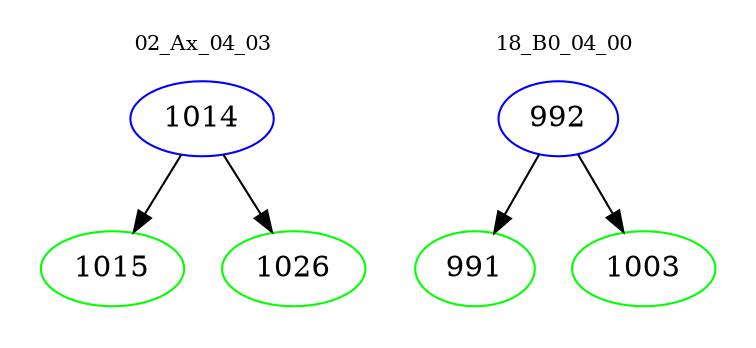 digraph{
subgraph cluster_0 {
color = white
label = "02_Ax_04_03";
fontsize=10;
T0_1014 [label="1014", color="blue"]
T0_1014 -> T0_1015 [color="black"]
T0_1015 [label="1015", color="green"]
T0_1014 -> T0_1026 [color="black"]
T0_1026 [label="1026", color="green"]
}
subgraph cluster_1 {
color = white
label = "18_B0_04_00";
fontsize=10;
T1_992 [label="992", color="blue"]
T1_992 -> T1_991 [color="black"]
T1_991 [label="991", color="green"]
T1_992 -> T1_1003 [color="black"]
T1_1003 [label="1003", color="green"]
}
}
